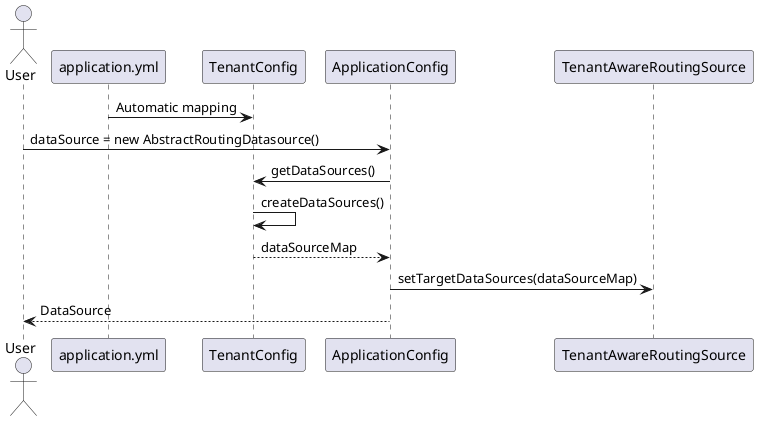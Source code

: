 @startuml
actor User

application.yml -> TenantConfig : Automatic mapping
User -> ApplicationConfig : dataSource = new AbstractRoutingDatasource()
ApplicationConfig -> TenantConfig : getDataSources()
TenantConfig -> TenantConfig : createDataSources()
TenantConfig --> ApplicationConfig : dataSourceMap
ApplicationConfig -> TenantAwareRoutingSource : setTargetDataSources(dataSourceMap)
ApplicationConfig --> User : DataSource
@enduml